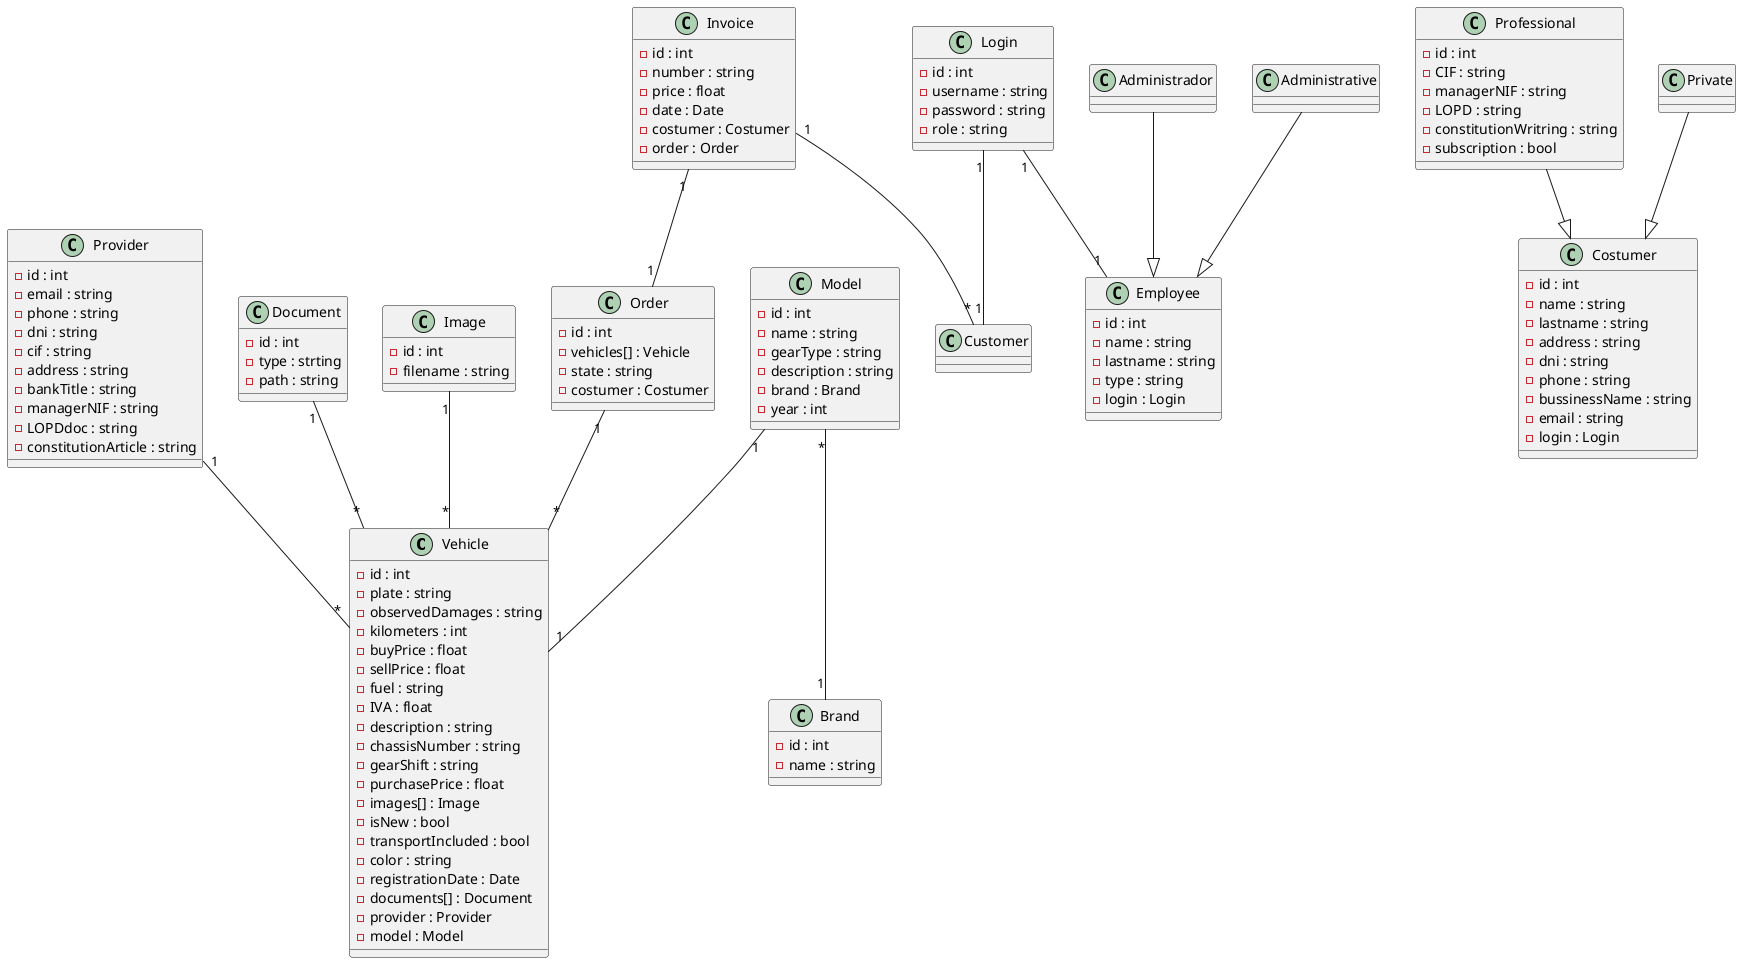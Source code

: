 @startuml

class Vehicle {
- id : int
- plate : string
- observedDamages : string
- kilometers : int
- buyPrice : float
- sellPrice : float
- fuel : string
- IVA : float
- description : string
- chassisNumber : string
- gearShift : string
- purchasePrice : float
- images[] : Image
- isNew : bool
- transportIncluded : bool
- color : string
- registrationDate : Date
- documents[] : Document
- provider : Provider
- model : Model
}

class Provider {
- id : int
- email : string
- phone : string
- dni : string
- cif : string
- address : string
- bankTitle : string
- managerNIF : string
- LOPDdoc : string
- constitutionArticle : string
}

class Document {
- id : int
- type : strting
- path : string
}

class Image {
- id : int
- filename : string
}

class Model {
- id : int
- name : string
- gearType : string
- description : string
- brand : Brand
- year : int
}

class Order {
- id : int
- vehicles[] : Vehicle
- state : string
- costumer : Costumer
}

class Costumer {
- id : int
- name : string
- lastname : string
- address : string
- dni : string
- phone : string
- bussinessName : string
- email : string
- login : Login
}

class Professional {
- id : int
- CIF : string
- managerNIF : string
- LOPD : string
- constitutionWritring : string
- subscription : bool
}

class Private {}

class Invoice {
- id : int
- number : string
- price : float
- date : Date
- costumer : Costumer
- order : Order
}

class Employee {
- id : int
- name : string
- lastname : string
- type : string
- login : Login
}

class Login {
- id : int
- username : string
- password : string
- role : string
}

class Administrador {}

class Administrative {}

class Brand {
- id : int
- name : string
}

Provider  "1" -- "*" Vehicle
Document "1"  --  "*" Vehicle
Image "1" -- "*" Vehicle
Model "1" -- "1" Vehicle
Model "*" -- "1" Brand
Login "1" -- "1" Employee
Login "1" -- "1" Customer
Order "1" -- "*" Vehicle
Private  --|>  Costumer
Professional  --|>  Costumer
Invoice "1" -- "*" Customer
Invoice "1" --  "1" Order
Administrador  --|>  Employee
Administrative  --|>  Employee

@enduml

